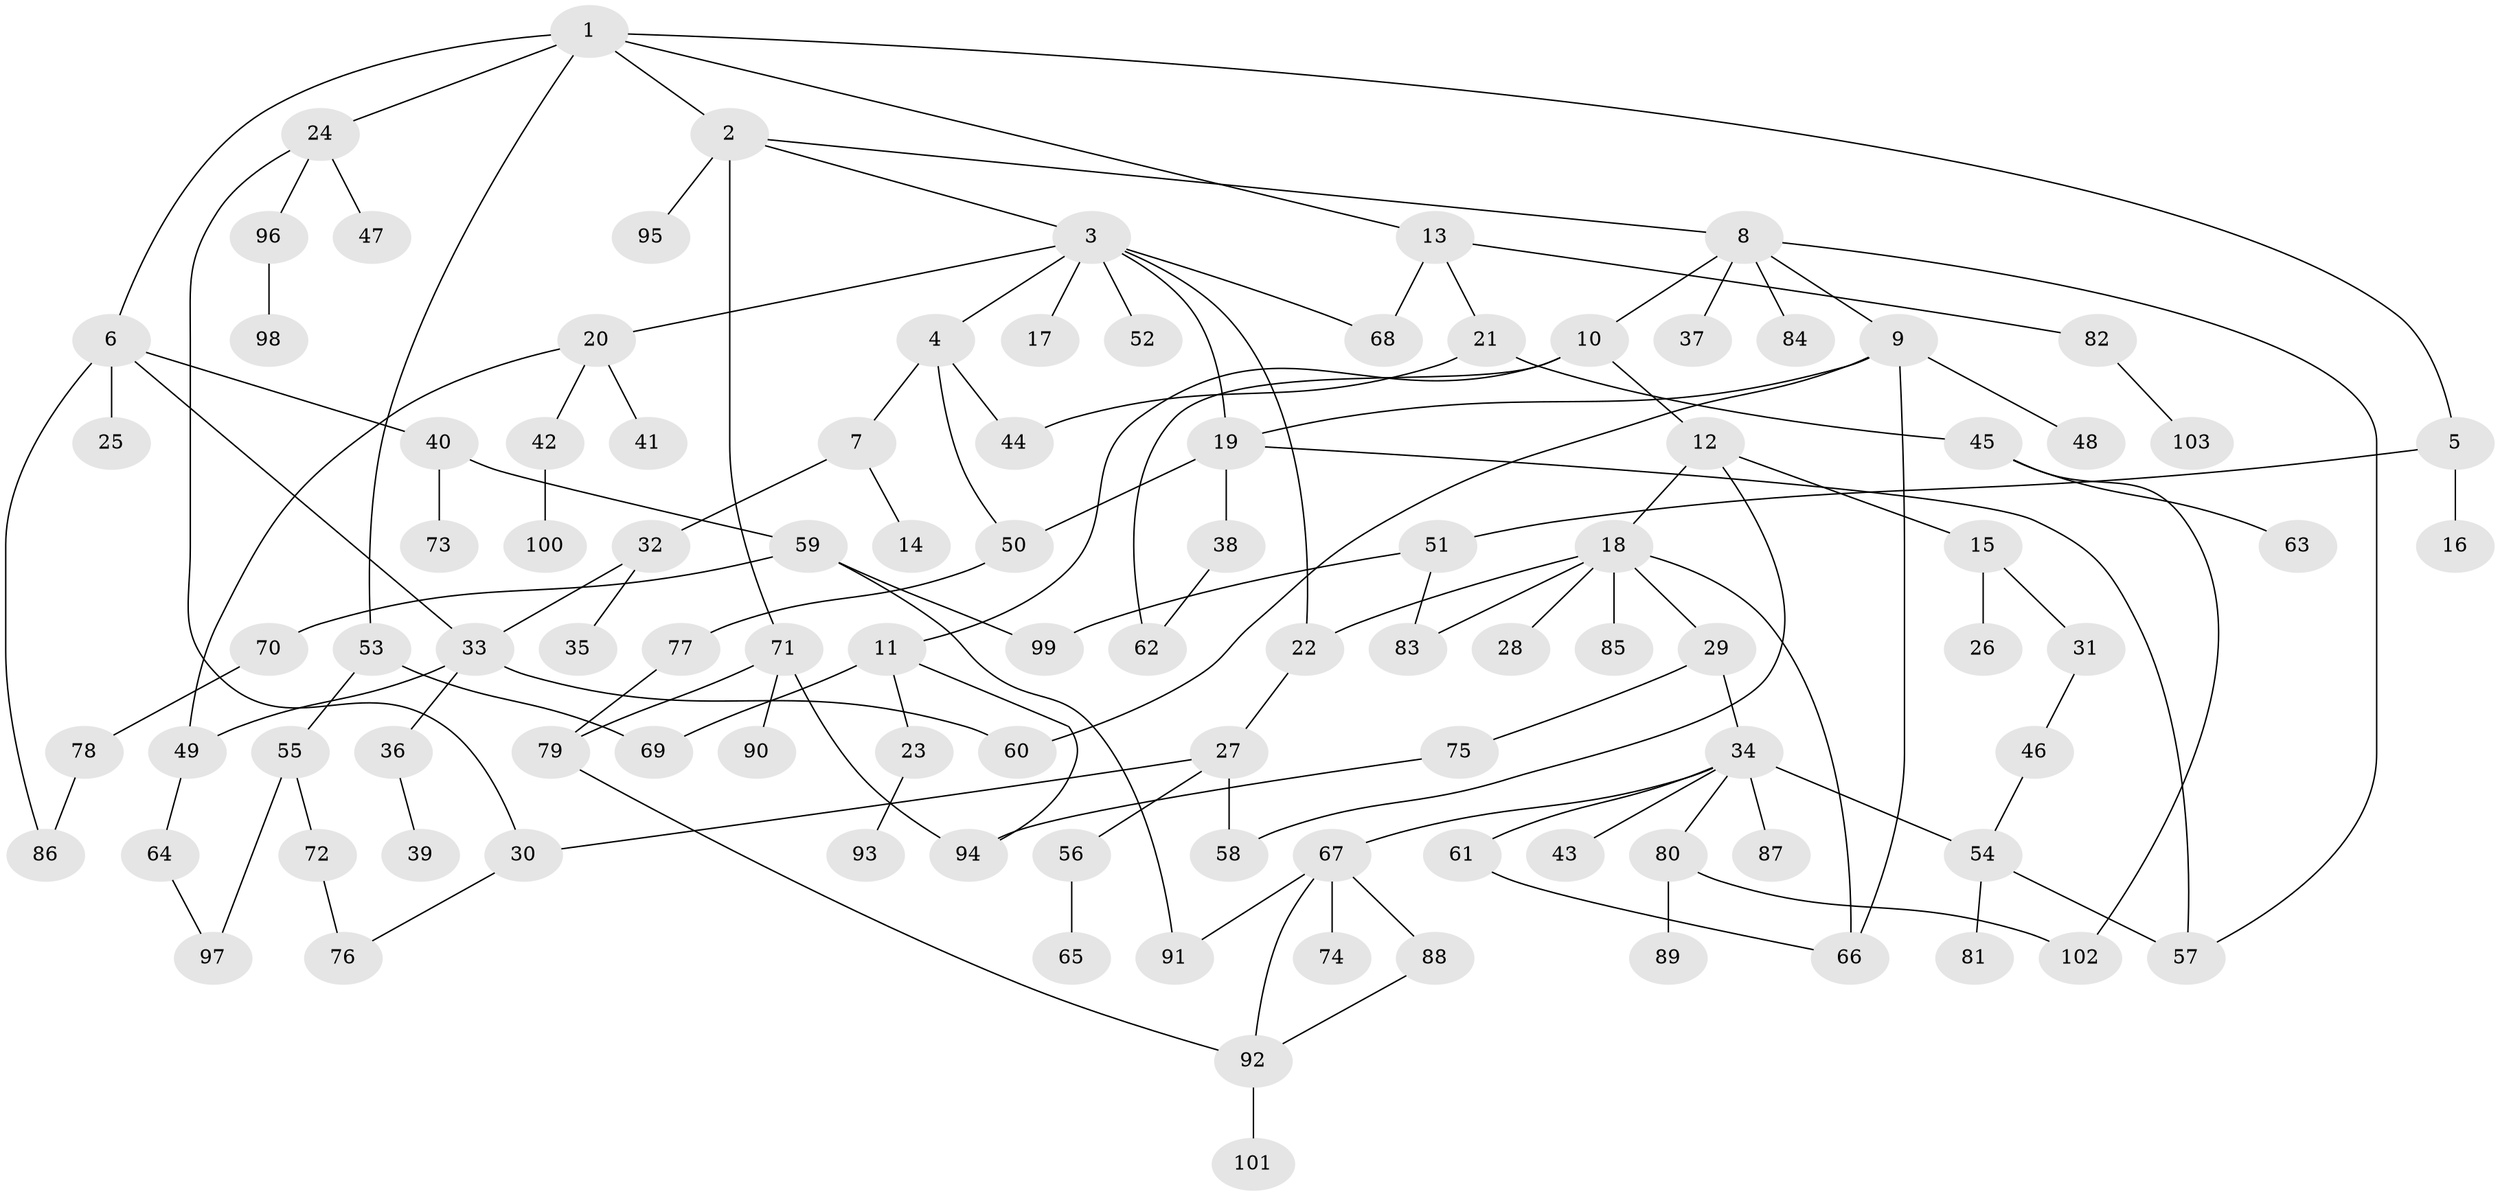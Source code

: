 // coarse degree distribution, {6: 0.07692307692307693, 2: 0.28846153846153844, 3: 0.2692307692307692, 5: 0.07692307692307693, 4: 0.17307692307692307, 1: 0.11538461538461539}
// Generated by graph-tools (version 1.1) at 2025/35/03/04/25 23:35:58]
// undirected, 103 vertices, 131 edges
graph export_dot {
  node [color=gray90,style=filled];
  1;
  2;
  3;
  4;
  5;
  6;
  7;
  8;
  9;
  10;
  11;
  12;
  13;
  14;
  15;
  16;
  17;
  18;
  19;
  20;
  21;
  22;
  23;
  24;
  25;
  26;
  27;
  28;
  29;
  30;
  31;
  32;
  33;
  34;
  35;
  36;
  37;
  38;
  39;
  40;
  41;
  42;
  43;
  44;
  45;
  46;
  47;
  48;
  49;
  50;
  51;
  52;
  53;
  54;
  55;
  56;
  57;
  58;
  59;
  60;
  61;
  62;
  63;
  64;
  65;
  66;
  67;
  68;
  69;
  70;
  71;
  72;
  73;
  74;
  75;
  76;
  77;
  78;
  79;
  80;
  81;
  82;
  83;
  84;
  85;
  86;
  87;
  88;
  89;
  90;
  91;
  92;
  93;
  94;
  95;
  96;
  97;
  98;
  99;
  100;
  101;
  102;
  103;
  1 -- 2;
  1 -- 5;
  1 -- 6;
  1 -- 13;
  1 -- 24;
  1 -- 53;
  2 -- 3;
  2 -- 8;
  2 -- 71;
  2 -- 95;
  3 -- 4;
  3 -- 17;
  3 -- 20;
  3 -- 52;
  3 -- 68;
  3 -- 22;
  3 -- 19;
  4 -- 7;
  4 -- 44;
  4 -- 50;
  5 -- 16;
  5 -- 51;
  6 -- 25;
  6 -- 33;
  6 -- 40;
  6 -- 86;
  7 -- 14;
  7 -- 32;
  8 -- 9;
  8 -- 10;
  8 -- 37;
  8 -- 84;
  8 -- 57;
  9 -- 19;
  9 -- 48;
  9 -- 66;
  9 -- 60;
  10 -- 11;
  10 -- 12;
  10 -- 62;
  11 -- 23;
  11 -- 94;
  11 -- 69;
  12 -- 15;
  12 -- 18;
  12 -- 58;
  13 -- 21;
  13 -- 82;
  13 -- 68;
  15 -- 26;
  15 -- 31;
  18 -- 22;
  18 -- 28;
  18 -- 29;
  18 -- 83;
  18 -- 85;
  18 -- 66;
  19 -- 38;
  19 -- 50;
  19 -- 57;
  20 -- 41;
  20 -- 42;
  20 -- 49;
  21 -- 44;
  21 -- 45;
  22 -- 27;
  23 -- 93;
  24 -- 47;
  24 -- 96;
  24 -- 30;
  27 -- 30;
  27 -- 56;
  27 -- 58;
  29 -- 34;
  29 -- 75;
  30 -- 76;
  31 -- 46;
  32 -- 35;
  32 -- 33;
  33 -- 36;
  33 -- 60;
  33 -- 49;
  34 -- 43;
  34 -- 61;
  34 -- 67;
  34 -- 80;
  34 -- 87;
  34 -- 54;
  36 -- 39;
  38 -- 62;
  40 -- 59;
  40 -- 73;
  42 -- 100;
  45 -- 63;
  45 -- 102;
  46 -- 54;
  49 -- 64;
  50 -- 77;
  51 -- 83;
  51 -- 99;
  53 -- 55;
  53 -- 69;
  54 -- 57;
  54 -- 81;
  55 -- 72;
  55 -- 97;
  56 -- 65;
  59 -- 70;
  59 -- 91;
  59 -- 99;
  61 -- 66;
  64 -- 97;
  67 -- 74;
  67 -- 88;
  67 -- 92;
  67 -- 91;
  70 -- 78;
  71 -- 90;
  71 -- 79;
  71 -- 94;
  72 -- 76;
  75 -- 94;
  77 -- 79;
  78 -- 86;
  79 -- 92;
  80 -- 89;
  80 -- 102;
  82 -- 103;
  88 -- 92;
  92 -- 101;
  96 -- 98;
}
